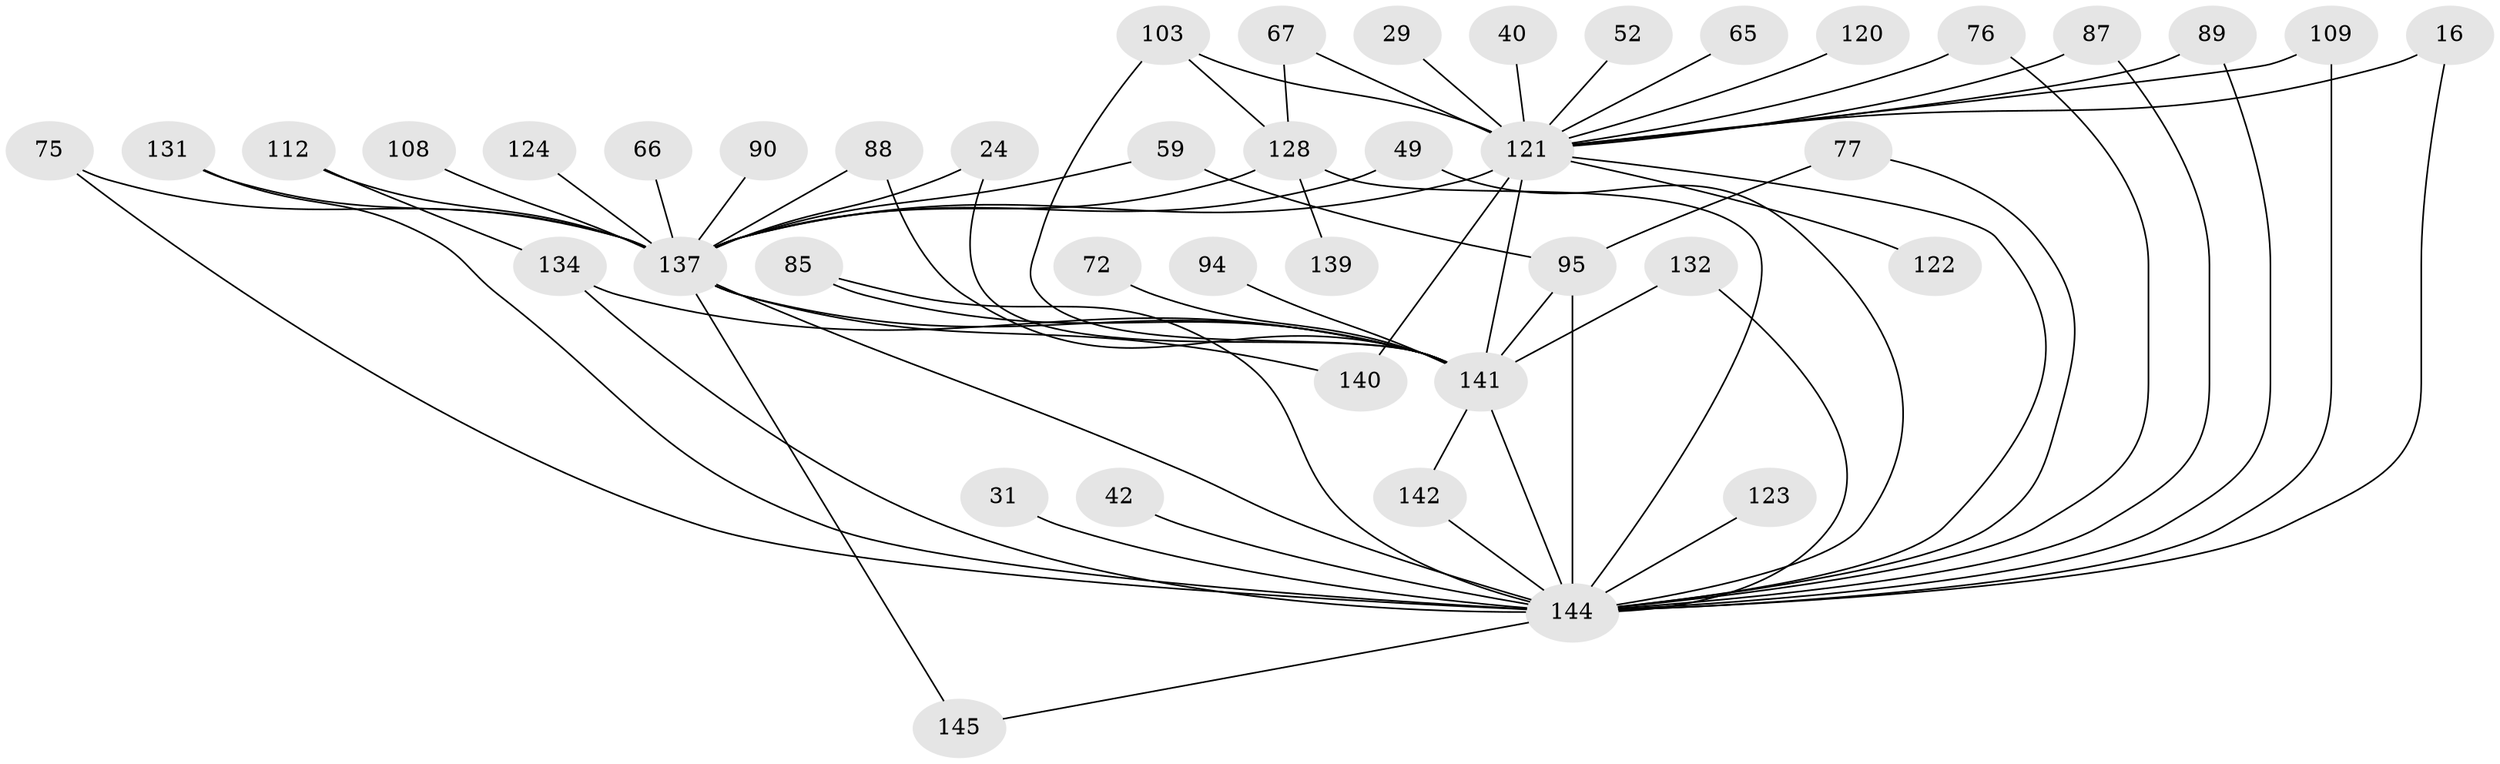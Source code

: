 // original degree distribution, {20: 0.006896551724137931, 16: 0.013793103448275862, 21: 0.006896551724137931, 25: 0.006896551724137931, 26: 0.006896551724137931, 24: 0.006896551724137931, 28: 0.006896551724137931, 22: 0.006896551724137931, 29: 0.006896551724137931, 3: 0.18620689655172415, 5: 0.04827586206896552, 4: 0.06896551724137931, 8: 0.013793103448275862, 7: 0.041379310344827586, 2: 0.5517241379310345, 10: 0.006896551724137931, 6: 0.006896551724137931, 13: 0.006896551724137931}
// Generated by graph-tools (version 1.1) at 2025/49/03/04/25 21:49:56]
// undirected, 43 vertices, 69 edges
graph export_dot {
graph [start="1"]
  node [color=gray90,style=filled];
  16;
  24;
  29;
  31;
  40;
  42;
  49;
  52;
  59 [super="+43"];
  65;
  66;
  67;
  72;
  75;
  76;
  77;
  85;
  87;
  88;
  89;
  90;
  94;
  95 [super="+71+11"];
  103 [super="+33"];
  108;
  109;
  112 [super="+100"];
  120;
  121 [super="+58+9+4"];
  122 [super="+60"];
  123 [super="+105"];
  124 [super="+82"];
  128 [super="+36+41+111"];
  131;
  132 [super="+69"];
  134 [super="+96+118"];
  137 [super="+39+10+99+126"];
  139;
  140 [super="+73"];
  141 [super="+97+138+135+130"];
  142;
  144 [super="+143+129+81+8+136+115"];
  145;
  16 -- 121;
  16 -- 144;
  24 -- 137;
  24 -- 141;
  29 -- 121;
  31 -- 144;
  40 -- 121 [weight=2];
  42 -- 144;
  49 -- 137;
  49 -- 144;
  52 -- 121;
  59 -- 137;
  59 -- 95;
  65 -- 121 [weight=2];
  66 -- 137 [weight=2];
  67 -- 128;
  67 -- 121;
  72 -- 141 [weight=2];
  75 -- 137;
  75 -- 144;
  76 -- 121;
  76 -- 144;
  77 -- 95;
  77 -- 144;
  85 -- 141;
  85 -- 144;
  87 -- 121;
  87 -- 144;
  88 -- 137;
  88 -- 141;
  89 -- 121;
  89 -- 144;
  90 -- 137 [weight=2];
  94 -- 141 [weight=2];
  95 -- 144 [weight=5];
  95 -- 141 [weight=2];
  103 -- 128;
  103 -- 121 [weight=2];
  103 -- 141;
  108 -- 137 [weight=2];
  109 -- 121;
  109 -- 144;
  112 -- 134;
  112 -- 137 [weight=2];
  120 -- 121;
  121 -- 122 [weight=3];
  121 -- 140;
  121 -- 144 [weight=22];
  121 -- 137 [weight=17];
  121 -- 141 [weight=19];
  123 -- 144 [weight=3];
  124 -- 137 [weight=3];
  128 -- 137 [weight=3];
  128 -- 139;
  128 -- 144 [weight=6];
  131 -- 137;
  131 -- 144;
  132 -- 141;
  132 -- 144 [weight=2];
  134 -- 144 [weight=3];
  134 -- 141;
  137 -- 140 [weight=2];
  137 -- 145;
  137 -- 144 [weight=27];
  137 -- 141 [weight=14];
  141 -- 142;
  141 -- 144 [weight=7];
  142 -- 144;
  144 -- 145;
}
